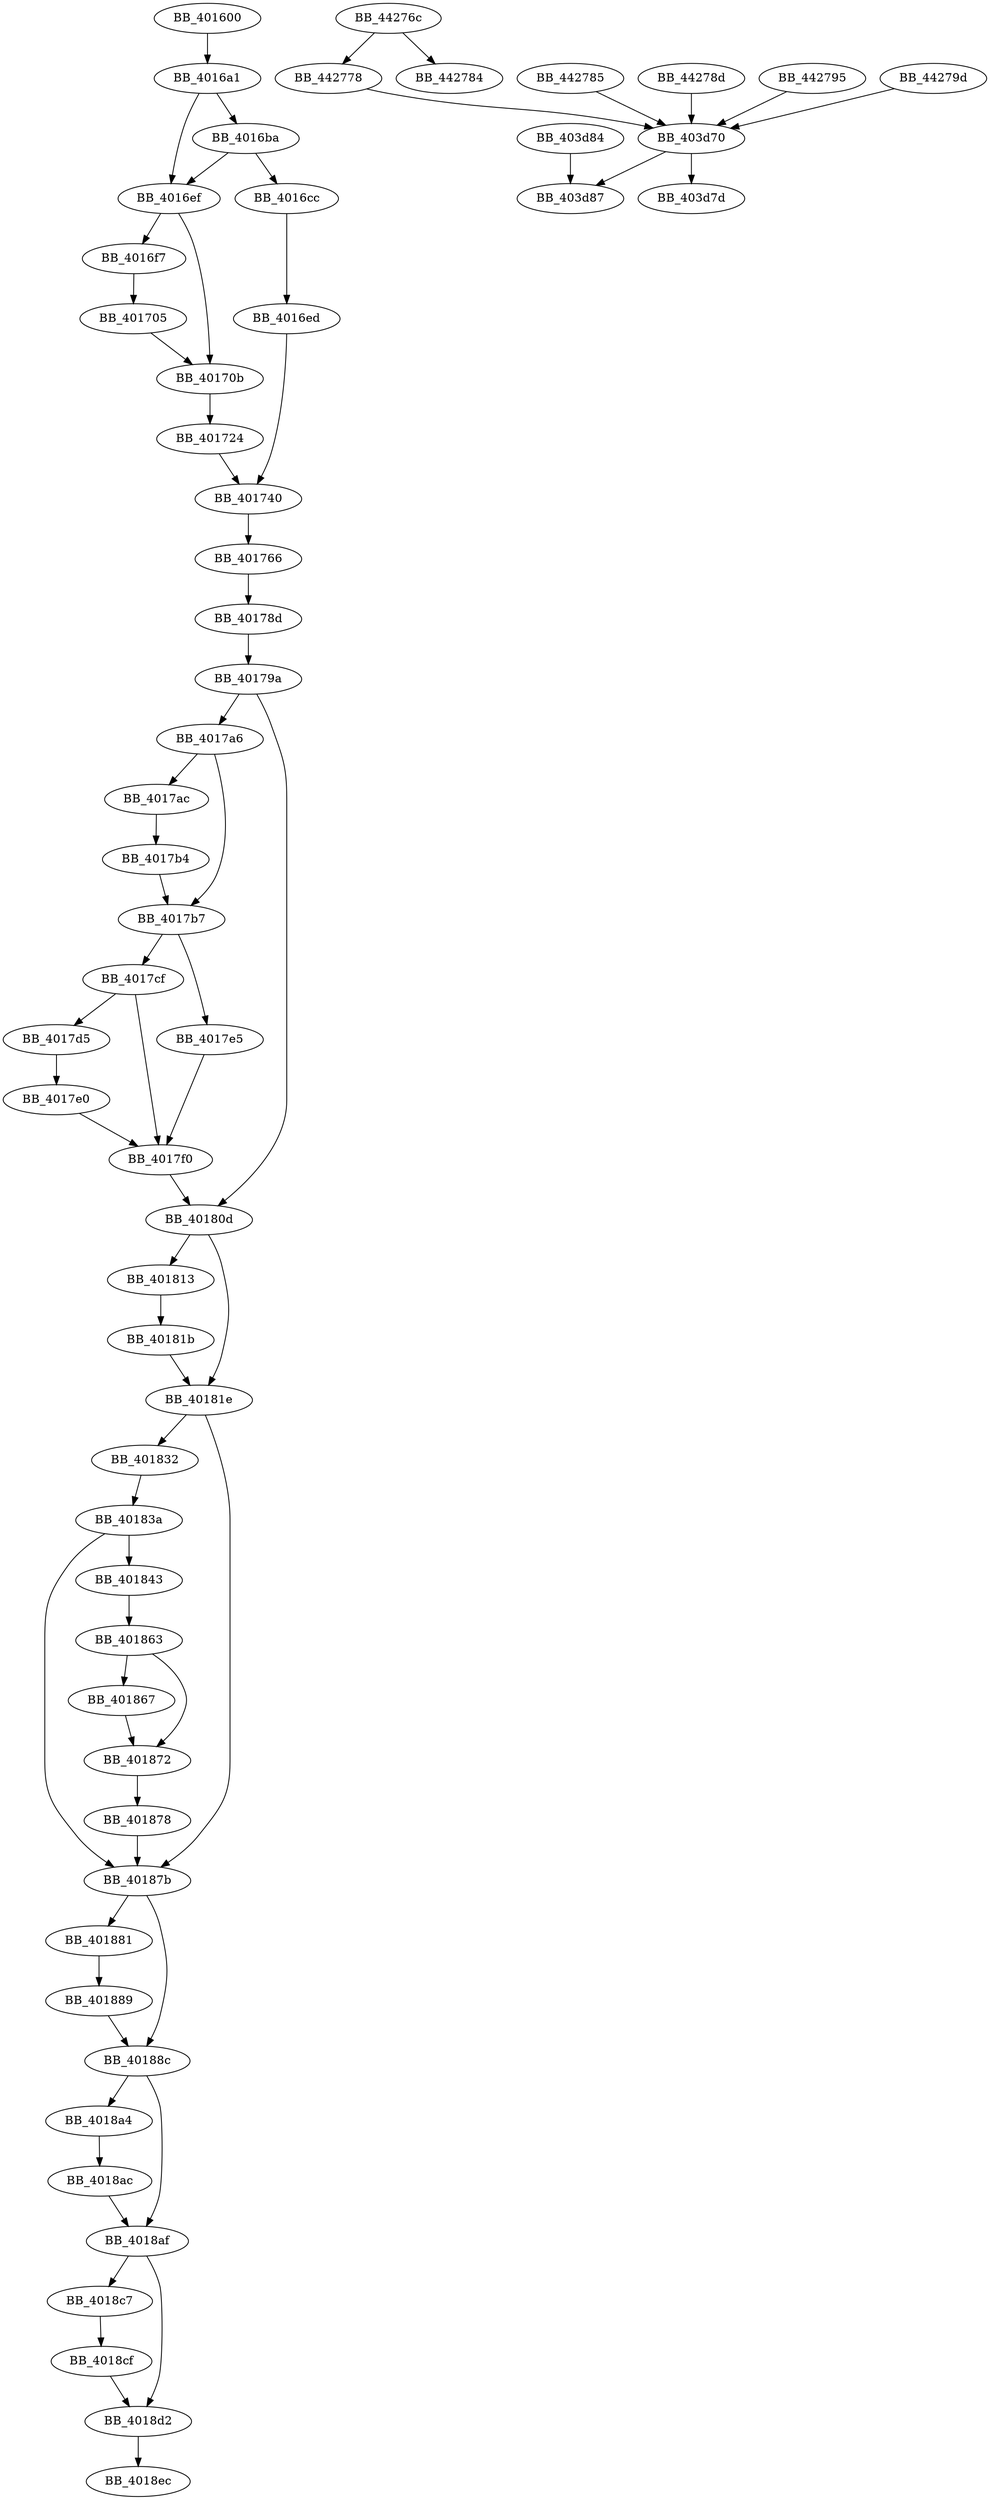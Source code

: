 DiGraph sub_401600{
BB_401600->BB_4016a1
BB_4016a1->BB_4016ba
BB_4016a1->BB_4016ef
BB_4016ba->BB_4016cc
BB_4016ba->BB_4016ef
BB_4016cc->BB_4016ed
BB_4016ed->BB_401740
BB_4016ef->BB_4016f7
BB_4016ef->BB_40170b
BB_4016f7->BB_401705
BB_401705->BB_40170b
BB_40170b->BB_401724
BB_401724->BB_401740
BB_401740->BB_401766
BB_401766->BB_40178d
BB_40178d->BB_40179a
BB_40179a->BB_4017a6
BB_40179a->BB_40180d
BB_4017a6->BB_4017ac
BB_4017a6->BB_4017b7
BB_4017ac->BB_4017b4
BB_4017b4->BB_4017b7
BB_4017b7->BB_4017cf
BB_4017b7->BB_4017e5
BB_4017cf->BB_4017d5
BB_4017cf->BB_4017f0
BB_4017d5->BB_4017e0
BB_4017e0->BB_4017f0
BB_4017e5->BB_4017f0
BB_4017f0->BB_40180d
BB_40180d->BB_401813
BB_40180d->BB_40181e
BB_401813->BB_40181b
BB_40181b->BB_40181e
BB_40181e->BB_401832
BB_40181e->BB_40187b
BB_401832->BB_40183a
BB_40183a->BB_401843
BB_40183a->BB_40187b
BB_401843->BB_401863
BB_401863->BB_401867
BB_401863->BB_401872
BB_401867->BB_401872
BB_401872->BB_401878
BB_401878->BB_40187b
BB_40187b->BB_401881
BB_40187b->BB_40188c
BB_401881->BB_401889
BB_401889->BB_40188c
BB_40188c->BB_4018a4
BB_40188c->BB_4018af
BB_4018a4->BB_4018ac
BB_4018ac->BB_4018af
BB_4018af->BB_4018c7
BB_4018af->BB_4018d2
BB_4018c7->BB_4018cf
BB_4018cf->BB_4018d2
BB_4018d2->BB_4018ec
BB_403d70->BB_403d7d
BB_403d70->BB_403d87
BB_403d84->BB_403d87
BB_44276c->BB_442778
BB_44276c->BB_442784
BB_442778->BB_403d70
BB_442785->BB_403d70
BB_44278d->BB_403d70
BB_442795->BB_403d70
BB_44279d->BB_403d70
}
